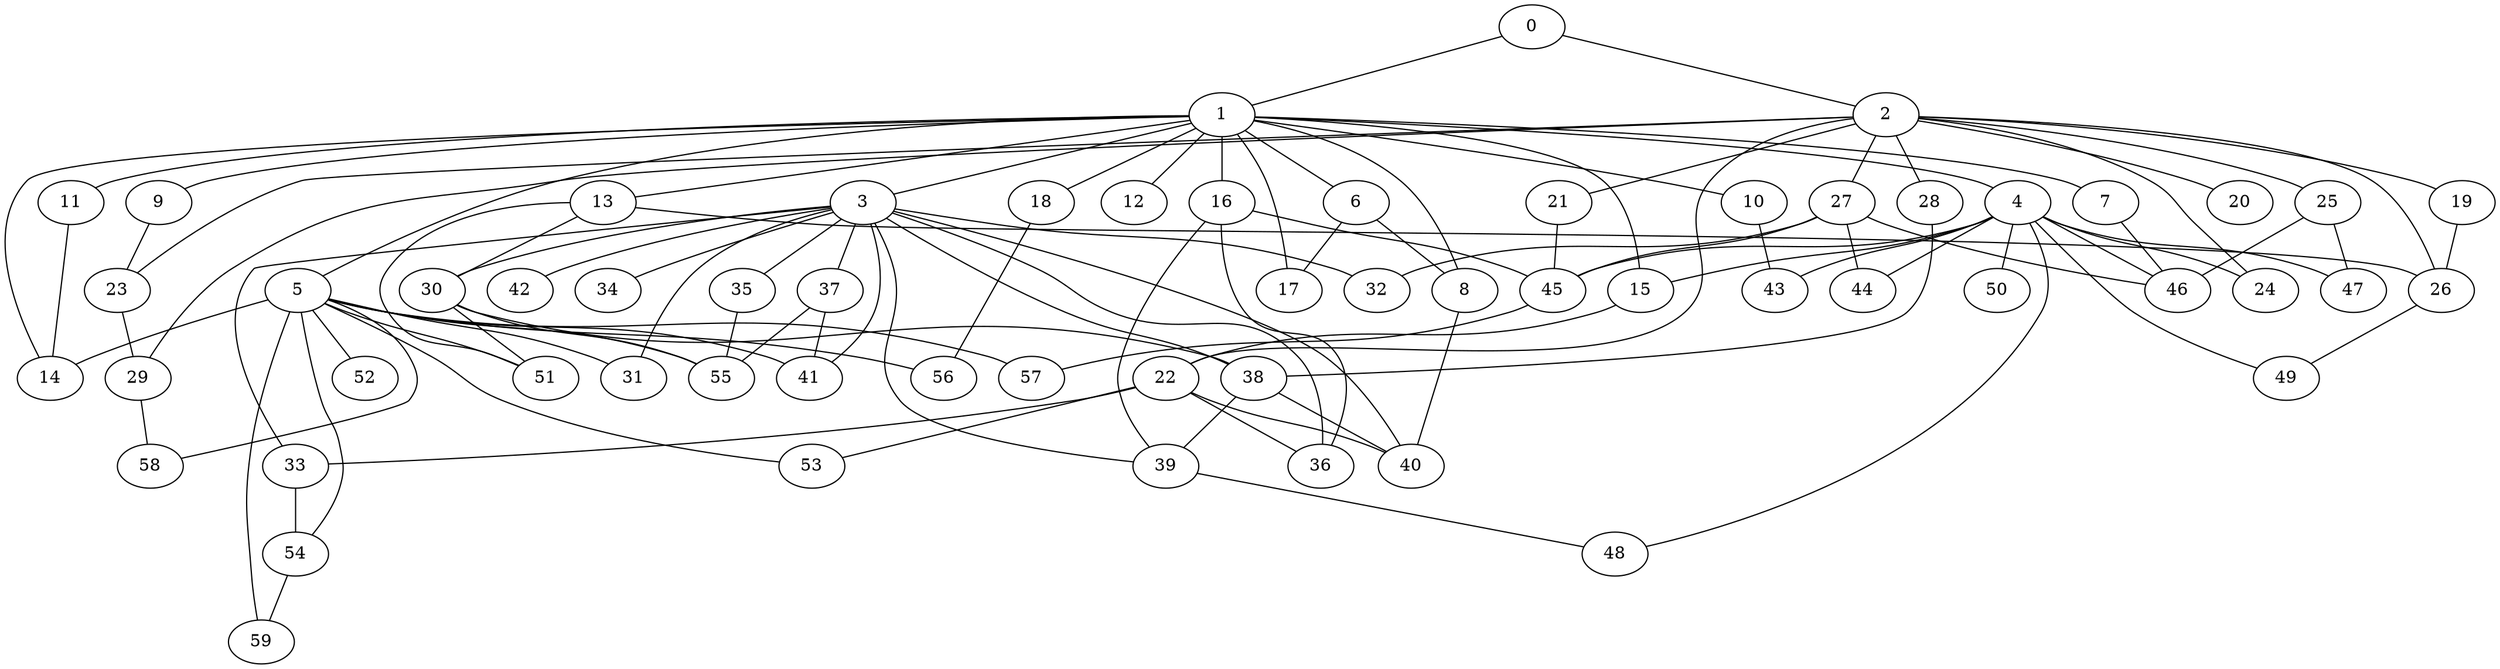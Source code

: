
graph graphname {
    0 -- 1
0 -- 2
1 -- 3
1 -- 4
1 -- 5
1 -- 6
1 -- 7
1 -- 8
1 -- 9
1 -- 10
1 -- 11
1 -- 12
1 -- 13
1 -- 14
1 -- 15
1 -- 16
1 -- 17
1 -- 18
2 -- 19
2 -- 20
2 -- 21
2 -- 22
2 -- 23
2 -- 24
2 -- 25
2 -- 26
2 -- 27
2 -- 28
2 -- 29
3 -- 32
3 -- 34
3 -- 35
3 -- 36
3 -- 37
3 -- 38
3 -- 33
3 -- 40
3 -- 41
3 -- 42
3 -- 39
3 -- 30
3 -- 31
4 -- 43
4 -- 44
4 -- 45
4 -- 46
4 -- 47
4 -- 48
4 -- 49
4 -- 50
4 -- 24
4 -- 15
5 -- 51
5 -- 52
5 -- 53
5 -- 54
5 -- 55
5 -- 56
5 -- 57
5 -- 58
5 -- 59
5 -- 31
5 -- 41
5 -- 14
6 -- 17
6 -- 8
7 -- 46
8 -- 40
9 -- 23
10 -- 43
11 -- 14
13 -- 26
13 -- 30
13 -- 51
15 -- 22
16 -- 36
16 -- 45
16 -- 39
18 -- 56
19 -- 26
21 -- 45
22 -- 40
22 -- 33
22 -- 53
22 -- 36
23 -- 29
25 -- 47
25 -- 46
26 -- 49
27 -- 46
27 -- 45
27 -- 32
27 -- 44
28 -- 38
29 -- 58
30 -- 51
30 -- 38
30 -- 55
33 -- 54
35 -- 55
37 -- 41
37 -- 55
38 -- 40
38 -- 39
39 -- 48
45 -- 57
54 -- 59

}
